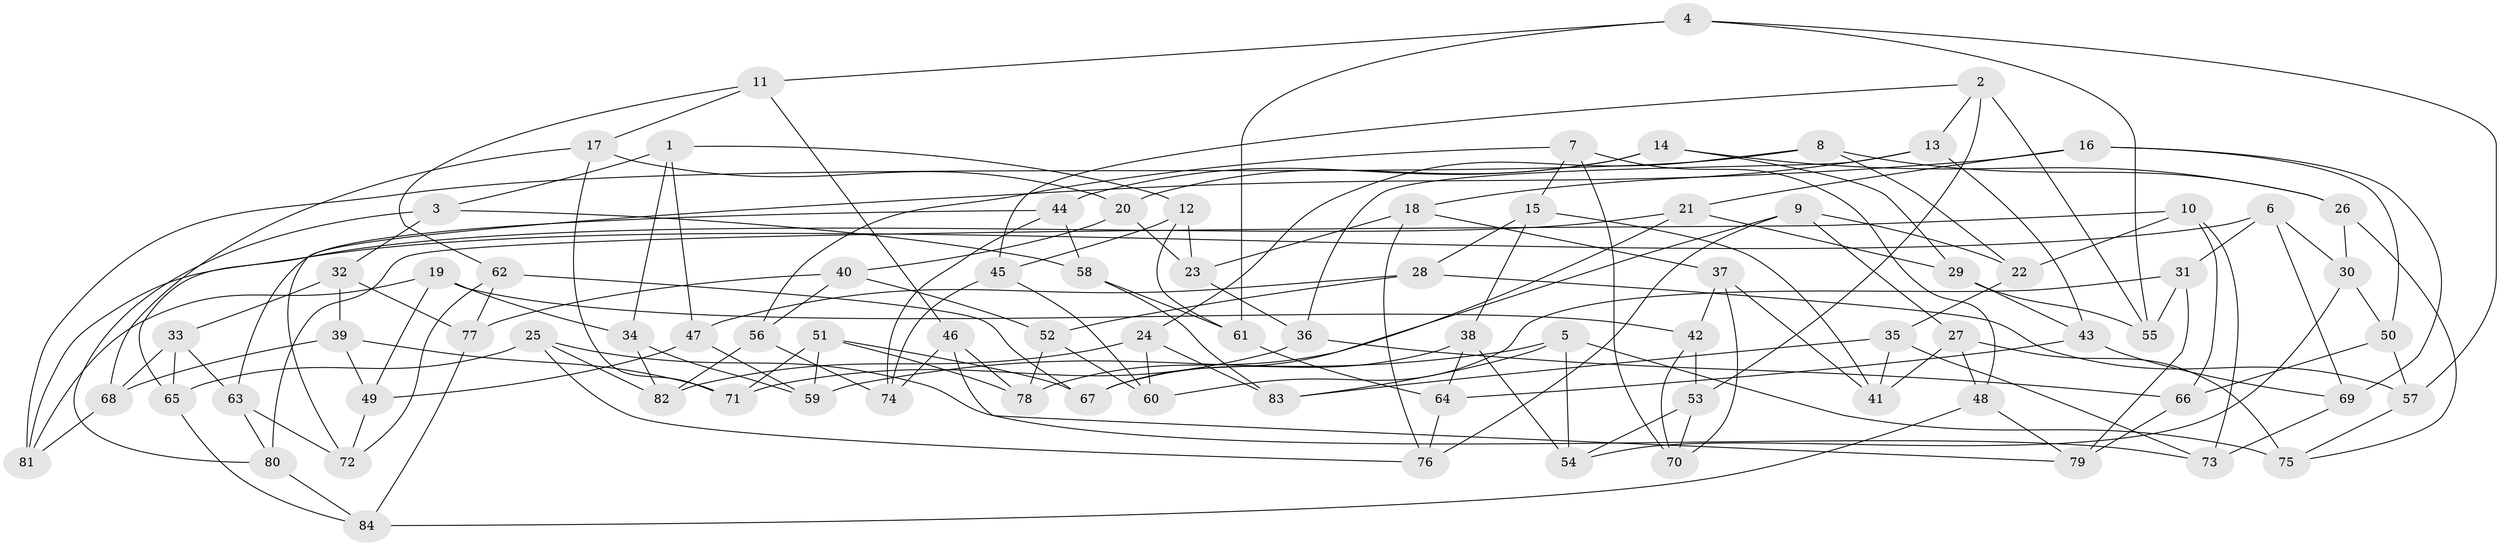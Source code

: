 // coarse degree distribution, {9: 0.10714285714285714, 11: 0.07142857142857142, 10: 0.07142857142857142, 6: 0.2857142857142857, 7: 0.07142857142857142, 8: 0.07142857142857142, 4: 0.21428571428571427, 5: 0.10714285714285714}
// Generated by graph-tools (version 1.1) at 2025/53/03/04/25 22:53:34]
// undirected, 84 vertices, 168 edges
graph export_dot {
  node [color=gray90,style=filled];
  1;
  2;
  3;
  4;
  5;
  6;
  7;
  8;
  9;
  10;
  11;
  12;
  13;
  14;
  15;
  16;
  17;
  18;
  19;
  20;
  21;
  22;
  23;
  24;
  25;
  26;
  27;
  28;
  29;
  30;
  31;
  32;
  33;
  34;
  35;
  36;
  37;
  38;
  39;
  40;
  41;
  42;
  43;
  44;
  45;
  46;
  47;
  48;
  49;
  50;
  51;
  52;
  53;
  54;
  55;
  56;
  57;
  58;
  59;
  60;
  61;
  62;
  63;
  64;
  65;
  66;
  67;
  68;
  69;
  70;
  71;
  72;
  73;
  74;
  75;
  76;
  77;
  78;
  79;
  80;
  81;
  82;
  83;
  84;
  1 -- 3;
  1 -- 12;
  1 -- 47;
  1 -- 34;
  2 -- 45;
  2 -- 55;
  2 -- 13;
  2 -- 53;
  3 -- 32;
  3 -- 58;
  3 -- 80;
  4 -- 57;
  4 -- 61;
  4 -- 55;
  4 -- 11;
  5 -- 59;
  5 -- 75;
  5 -- 54;
  5 -- 83;
  6 -- 69;
  6 -- 81;
  6 -- 31;
  6 -- 30;
  7 -- 70;
  7 -- 56;
  7 -- 15;
  7 -- 48;
  8 -- 24;
  8 -- 81;
  8 -- 26;
  8 -- 22;
  9 -- 27;
  9 -- 78;
  9 -- 76;
  9 -- 22;
  10 -- 80;
  10 -- 22;
  10 -- 73;
  10 -- 66;
  11 -- 17;
  11 -- 46;
  11 -- 62;
  12 -- 61;
  12 -- 45;
  12 -- 23;
  13 -- 43;
  13 -- 18;
  13 -- 36;
  14 -- 20;
  14 -- 44;
  14 -- 29;
  14 -- 26;
  15 -- 28;
  15 -- 41;
  15 -- 38;
  16 -- 21;
  16 -- 50;
  16 -- 72;
  16 -- 69;
  17 -- 20;
  17 -- 68;
  17 -- 71;
  18 -- 76;
  18 -- 37;
  18 -- 23;
  19 -- 34;
  19 -- 81;
  19 -- 42;
  19 -- 49;
  20 -- 23;
  20 -- 40;
  21 -- 65;
  21 -- 67;
  21 -- 29;
  22 -- 35;
  23 -- 36;
  24 -- 60;
  24 -- 83;
  24 -- 82;
  25 -- 76;
  25 -- 65;
  25 -- 82;
  25 -- 73;
  26 -- 75;
  26 -- 30;
  27 -- 48;
  27 -- 41;
  27 -- 75;
  28 -- 57;
  28 -- 52;
  28 -- 47;
  29 -- 43;
  29 -- 55;
  30 -- 50;
  30 -- 54;
  31 -- 55;
  31 -- 79;
  31 -- 60;
  32 -- 77;
  32 -- 33;
  32 -- 39;
  33 -- 63;
  33 -- 68;
  33 -- 65;
  34 -- 82;
  34 -- 59;
  35 -- 83;
  35 -- 41;
  35 -- 73;
  36 -- 71;
  36 -- 66;
  37 -- 41;
  37 -- 70;
  37 -- 42;
  38 -- 67;
  38 -- 64;
  38 -- 54;
  39 -- 71;
  39 -- 68;
  39 -- 49;
  40 -- 52;
  40 -- 56;
  40 -- 77;
  42 -- 70;
  42 -- 53;
  43 -- 64;
  43 -- 69;
  44 -- 63;
  44 -- 74;
  44 -- 58;
  45 -- 74;
  45 -- 60;
  46 -- 78;
  46 -- 79;
  46 -- 74;
  47 -- 59;
  47 -- 49;
  48 -- 84;
  48 -- 79;
  49 -- 72;
  50 -- 57;
  50 -- 66;
  51 -- 78;
  51 -- 71;
  51 -- 67;
  51 -- 59;
  52 -- 60;
  52 -- 78;
  53 -- 54;
  53 -- 70;
  56 -- 82;
  56 -- 74;
  57 -- 75;
  58 -- 83;
  58 -- 61;
  61 -- 64;
  62 -- 67;
  62 -- 72;
  62 -- 77;
  63 -- 72;
  63 -- 80;
  64 -- 76;
  65 -- 84;
  66 -- 79;
  68 -- 81;
  69 -- 73;
  77 -- 84;
  80 -- 84;
}
